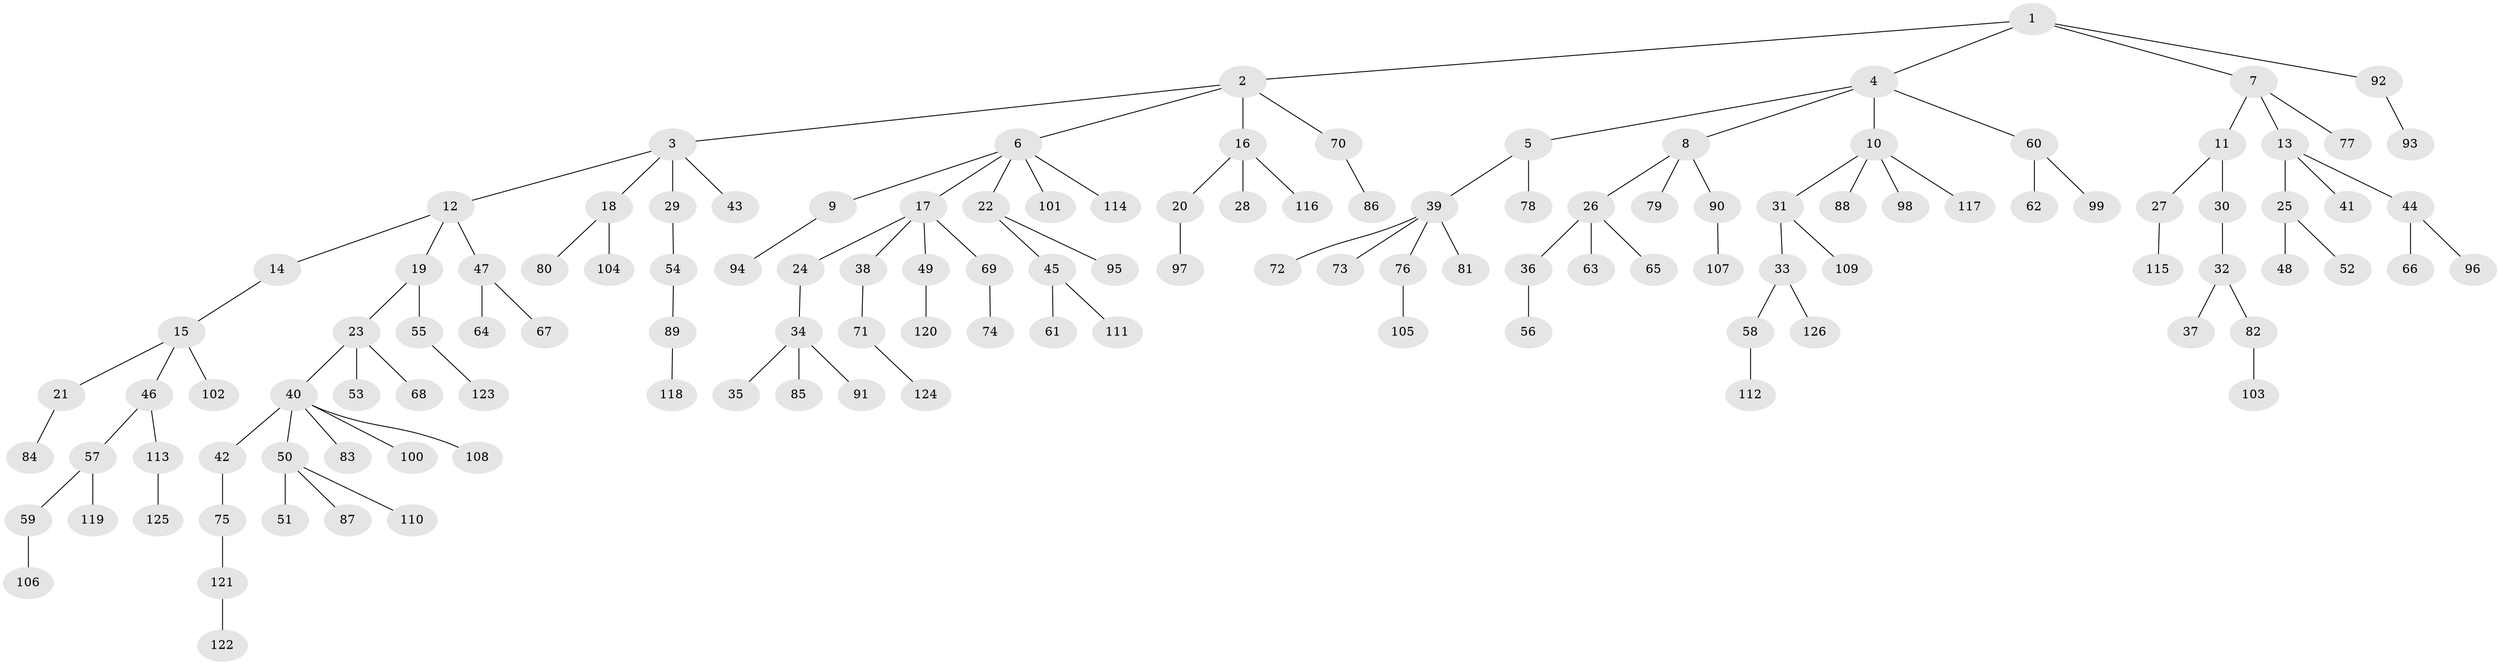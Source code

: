 // coarse degree distribution, {7: 0.011494252873563218, 5: 0.09195402298850575, 2: 0.14942528735632185, 3: 0.11494252873563218, 6: 0.011494252873563218, 1: 0.5862068965517241, 4: 0.034482758620689655}
// Generated by graph-tools (version 1.1) at 2025/52/02/27/25 19:52:13]
// undirected, 126 vertices, 125 edges
graph export_dot {
graph [start="1"]
  node [color=gray90,style=filled];
  1;
  2;
  3;
  4;
  5;
  6;
  7;
  8;
  9;
  10;
  11;
  12;
  13;
  14;
  15;
  16;
  17;
  18;
  19;
  20;
  21;
  22;
  23;
  24;
  25;
  26;
  27;
  28;
  29;
  30;
  31;
  32;
  33;
  34;
  35;
  36;
  37;
  38;
  39;
  40;
  41;
  42;
  43;
  44;
  45;
  46;
  47;
  48;
  49;
  50;
  51;
  52;
  53;
  54;
  55;
  56;
  57;
  58;
  59;
  60;
  61;
  62;
  63;
  64;
  65;
  66;
  67;
  68;
  69;
  70;
  71;
  72;
  73;
  74;
  75;
  76;
  77;
  78;
  79;
  80;
  81;
  82;
  83;
  84;
  85;
  86;
  87;
  88;
  89;
  90;
  91;
  92;
  93;
  94;
  95;
  96;
  97;
  98;
  99;
  100;
  101;
  102;
  103;
  104;
  105;
  106;
  107;
  108;
  109;
  110;
  111;
  112;
  113;
  114;
  115;
  116;
  117;
  118;
  119;
  120;
  121;
  122;
  123;
  124;
  125;
  126;
  1 -- 2;
  1 -- 4;
  1 -- 7;
  1 -- 92;
  2 -- 3;
  2 -- 6;
  2 -- 16;
  2 -- 70;
  3 -- 12;
  3 -- 18;
  3 -- 29;
  3 -- 43;
  4 -- 5;
  4 -- 8;
  4 -- 10;
  4 -- 60;
  5 -- 39;
  5 -- 78;
  6 -- 9;
  6 -- 17;
  6 -- 22;
  6 -- 101;
  6 -- 114;
  7 -- 11;
  7 -- 13;
  7 -- 77;
  8 -- 26;
  8 -- 79;
  8 -- 90;
  9 -- 94;
  10 -- 31;
  10 -- 88;
  10 -- 98;
  10 -- 117;
  11 -- 27;
  11 -- 30;
  12 -- 14;
  12 -- 19;
  12 -- 47;
  13 -- 25;
  13 -- 41;
  13 -- 44;
  14 -- 15;
  15 -- 21;
  15 -- 46;
  15 -- 102;
  16 -- 20;
  16 -- 28;
  16 -- 116;
  17 -- 24;
  17 -- 38;
  17 -- 49;
  17 -- 69;
  18 -- 80;
  18 -- 104;
  19 -- 23;
  19 -- 55;
  20 -- 97;
  21 -- 84;
  22 -- 45;
  22 -- 95;
  23 -- 40;
  23 -- 53;
  23 -- 68;
  24 -- 34;
  25 -- 48;
  25 -- 52;
  26 -- 36;
  26 -- 63;
  26 -- 65;
  27 -- 115;
  29 -- 54;
  30 -- 32;
  31 -- 33;
  31 -- 109;
  32 -- 37;
  32 -- 82;
  33 -- 58;
  33 -- 126;
  34 -- 35;
  34 -- 85;
  34 -- 91;
  36 -- 56;
  38 -- 71;
  39 -- 72;
  39 -- 73;
  39 -- 76;
  39 -- 81;
  40 -- 42;
  40 -- 50;
  40 -- 83;
  40 -- 100;
  40 -- 108;
  42 -- 75;
  44 -- 66;
  44 -- 96;
  45 -- 61;
  45 -- 111;
  46 -- 57;
  46 -- 113;
  47 -- 64;
  47 -- 67;
  49 -- 120;
  50 -- 51;
  50 -- 87;
  50 -- 110;
  54 -- 89;
  55 -- 123;
  57 -- 59;
  57 -- 119;
  58 -- 112;
  59 -- 106;
  60 -- 62;
  60 -- 99;
  69 -- 74;
  70 -- 86;
  71 -- 124;
  75 -- 121;
  76 -- 105;
  82 -- 103;
  89 -- 118;
  90 -- 107;
  92 -- 93;
  113 -- 125;
  121 -- 122;
}
